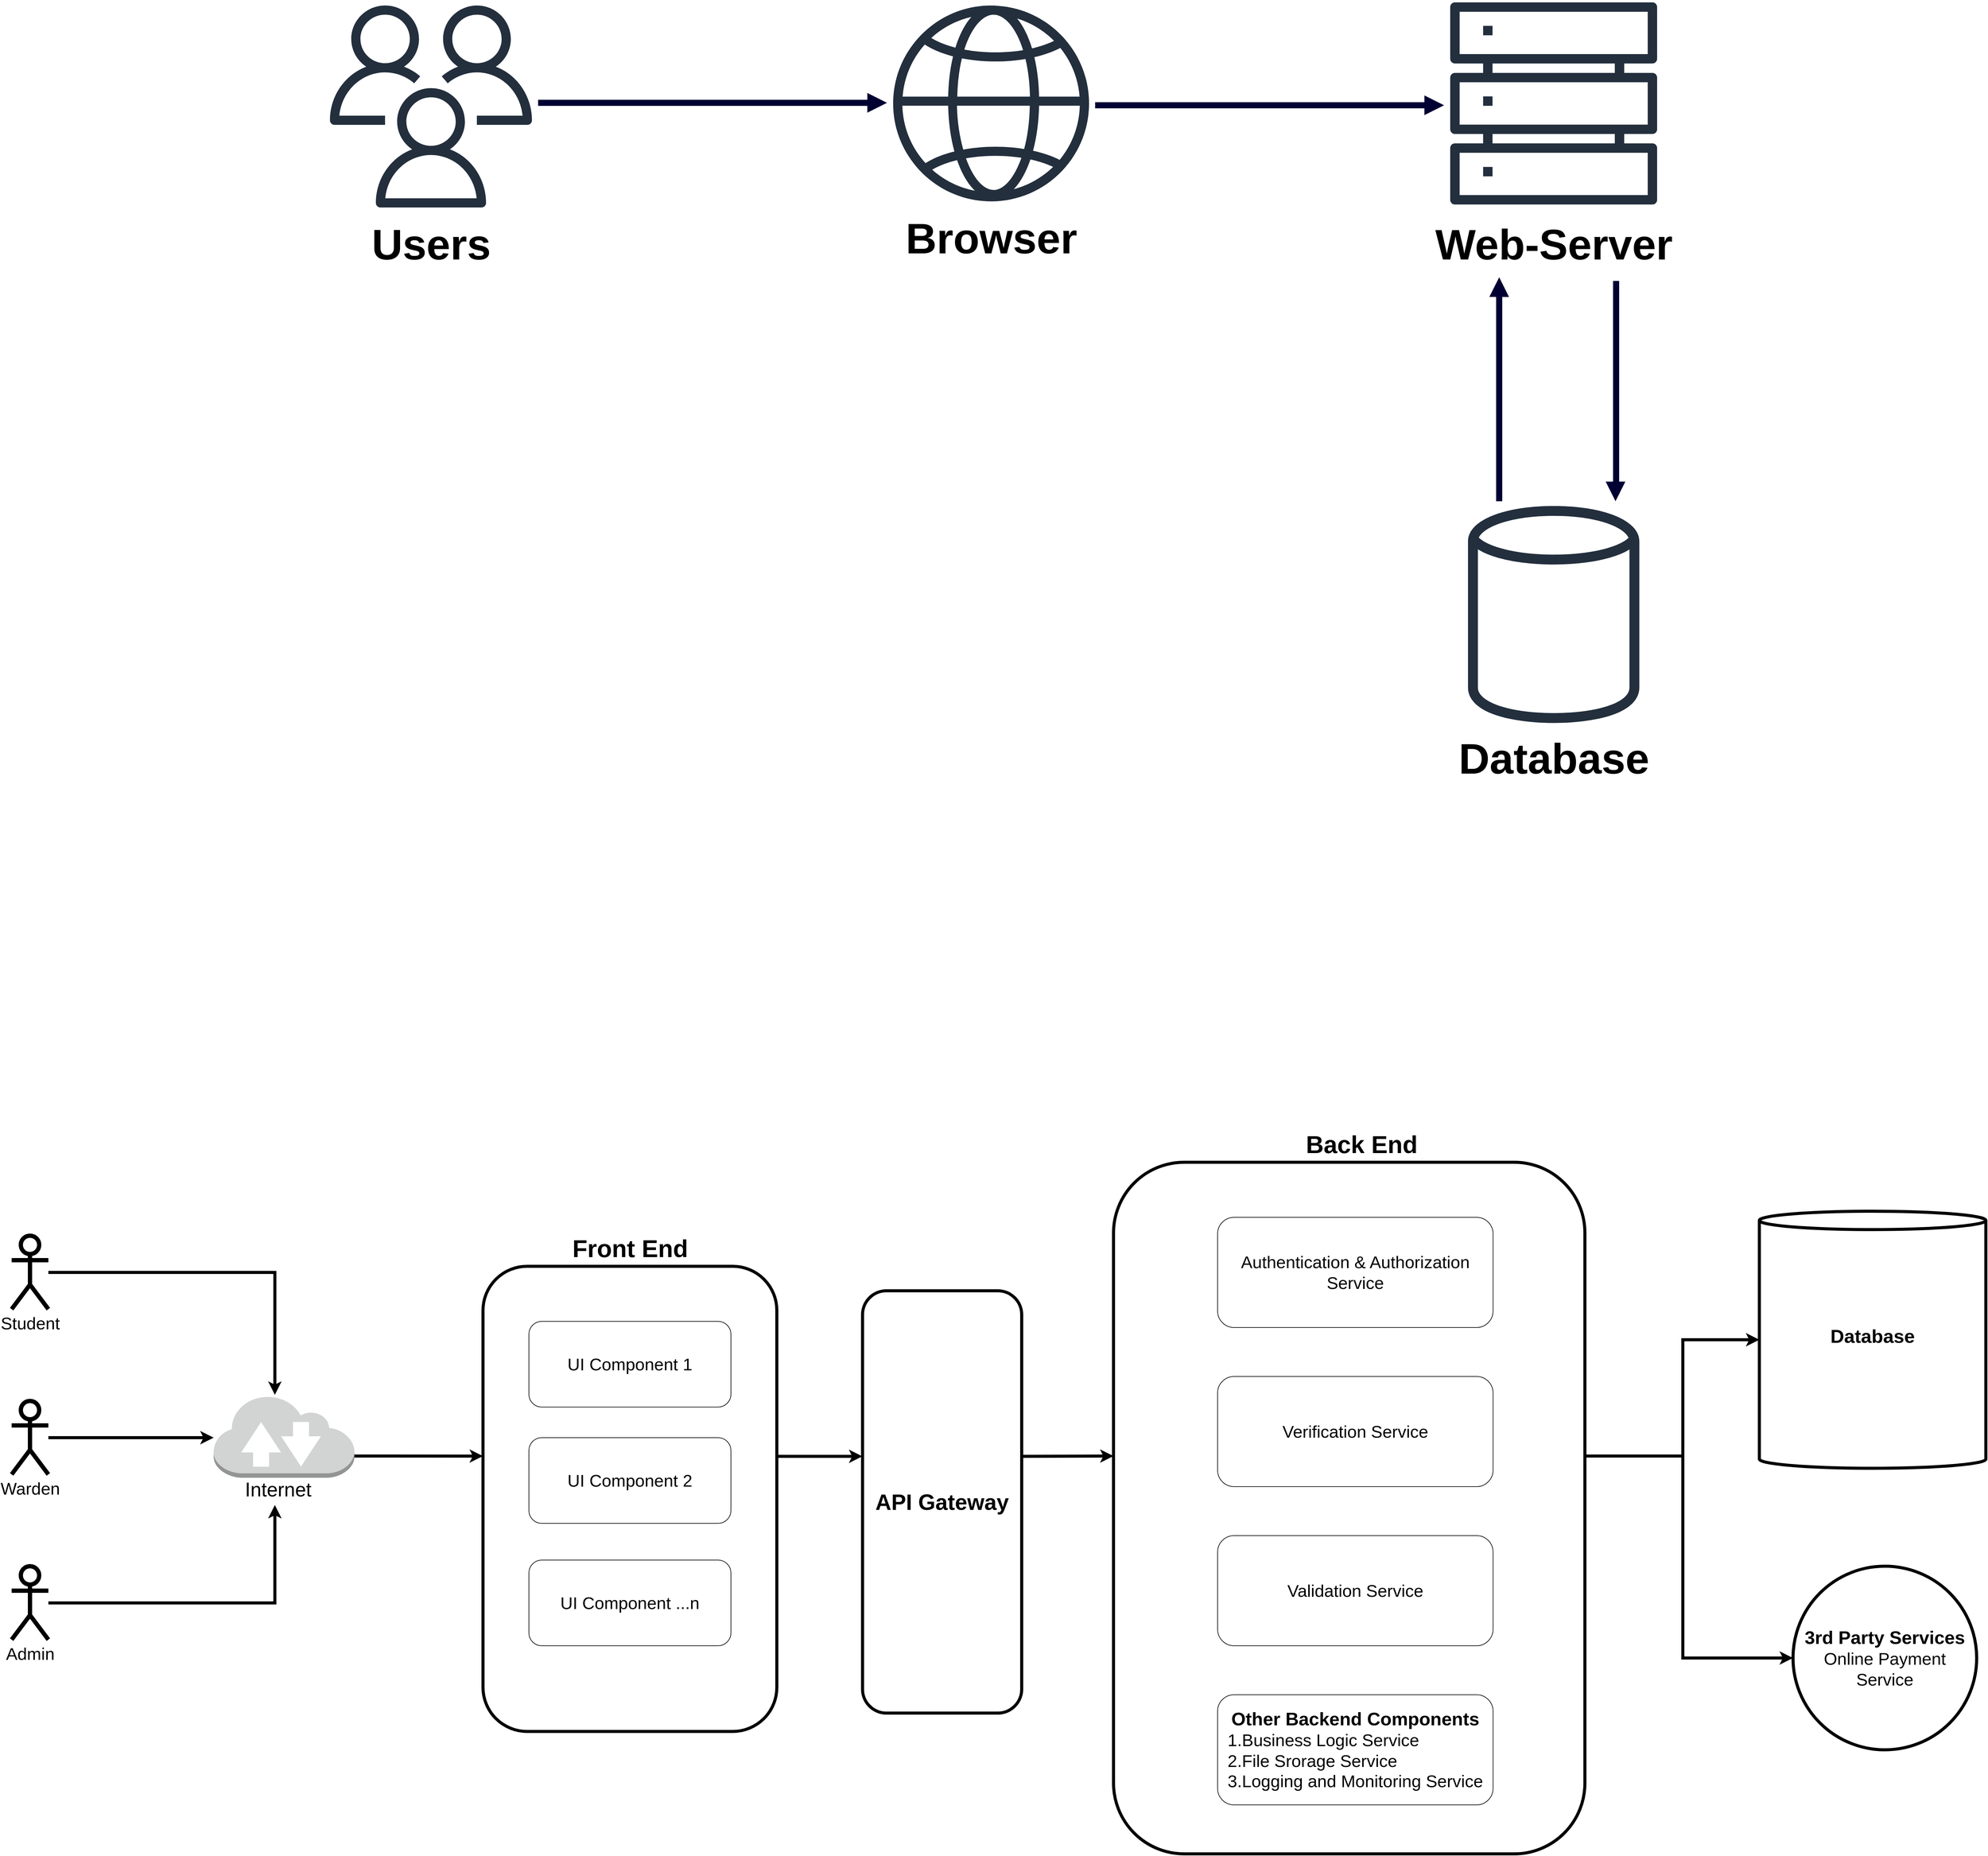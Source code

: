 <mxfile version="24.7.17">
  <diagram name="Page-1" id="gdyXt6v3vsUuZrMh-81j">
    <mxGraphModel dx="3450" dy="1848" grid="1" gridSize="10" guides="1" tooltips="1" connect="1" arrows="1" fold="1" page="1" pageScale="1" pageWidth="3937" pageHeight="7874" math="0" shadow="0">
      <root>
        <mxCell id="0" />
        <mxCell id="1" parent="0" />
        <mxCell id="IFWX6acOQtcKj59yUDU_-39" style="edgeStyle=orthogonalEdgeStyle;rounded=0;orthogonalLoop=1;jettySize=auto;html=1;entryX=0;entryY=0.5;entryDx=0;entryDy=0;strokeWidth=5;" parent="1" source="IFWX6acOQtcKj59yUDU_-12" target="IFWX6acOQtcKj59yUDU_-16" edge="1">
          <mxGeometry relative="1" as="geometry">
            <Array as="points">
              <mxPoint x="2970" y="2850" />
              <mxPoint x="2970" y="3180" />
            </Array>
          </mxGeometry>
        </mxCell>
        <mxCell id="IFWX6acOQtcKj59yUDU_-12" value="" style="rounded=1;whiteSpace=wrap;html=1;fillColor=default;strokeWidth=5;" parent="1" vertex="1">
          <mxGeometry x="2040" y="2370" width="770" height="1130" as="geometry" />
        </mxCell>
        <mxCell id="hxYweo_pgfPjeb7crnxX-8" value="&lt;font style=&quot;font-size: 28px;&quot;&gt;Student&lt;/font&gt;" style="shape=umlActor;verticalLabelPosition=bottom;verticalAlign=top;html=1;outlineConnect=0;strokeWidth=7;" parent="1" vertex="1">
          <mxGeometry x="240" y="2490" width="60" height="120" as="geometry" />
        </mxCell>
        <mxCell id="IFWX6acOQtcKj59yUDU_-29" style="edgeStyle=orthogonalEdgeStyle;rounded=0;orthogonalLoop=1;jettySize=auto;html=1;strokeWidth=5;" parent="1" source="hxYweo_pgfPjeb7crnxX-10" target="IFWX6acOQtcKj59yUDU_-17" edge="1">
          <mxGeometry relative="1" as="geometry">
            <Array as="points">
              <mxPoint x="500" y="2820" />
              <mxPoint x="500" y="2820" />
            </Array>
          </mxGeometry>
        </mxCell>
        <mxCell id="hxYweo_pgfPjeb7crnxX-10" value="&lt;font style=&quot;font-size: 28px;&quot;&gt;Warden&lt;/font&gt;" style="shape=umlActor;verticalLabelPosition=bottom;verticalAlign=top;html=1;outlineConnect=0;strokeWidth=7;" parent="1" vertex="1">
          <mxGeometry x="240" y="2760" width="60" height="120" as="geometry" />
        </mxCell>
        <mxCell id="hxYweo_pgfPjeb7crnxX-11" value="&lt;font style=&quot;font-size: 28px;&quot;&gt;Admin&lt;/font&gt;" style="shape=umlActor;verticalLabelPosition=bottom;verticalAlign=top;html=1;outlineConnect=0;strokeWidth=7;" parent="1" vertex="1">
          <mxGeometry x="240" y="3030" width="60" height="120" as="geometry" />
        </mxCell>
        <mxCell id="IFWX6acOQtcKj59yUDU_-4" value="&lt;font style=&quot;font-size: 36px;&quot;&gt;&lt;b&gt;API Gateway&lt;/b&gt;&lt;/font&gt;" style="rounded=1;whiteSpace=wrap;html=1;strokeWidth=5;" parent="1" vertex="1">
          <mxGeometry x="1630" y="2580" width="260" height="690" as="geometry" />
        </mxCell>
        <mxCell id="IFWX6acOQtcKj59yUDU_-7" value="&lt;font style=&quot;font-size: 28px;&quot;&gt;Authentication &amp;amp; Authorization Service&lt;/font&gt;" style="rounded=1;whiteSpace=wrap;html=1;" parent="1" vertex="1">
          <mxGeometry x="2210" y="2460" width="450" height="180" as="geometry" />
        </mxCell>
        <mxCell id="IFWX6acOQtcKj59yUDU_-10" value="&lt;font style=&quot;font-size: 28px;&quot;&gt;Verification Service&lt;/font&gt;" style="rounded=1;whiteSpace=wrap;html=1;" parent="1" vertex="1">
          <mxGeometry x="2210" y="2720" width="450" height="180" as="geometry" />
        </mxCell>
        <mxCell id="IFWX6acOQtcKj59yUDU_-11" value="&lt;font style=&quot;font-size: 28px;&quot;&gt;Validation Service&lt;/font&gt;" style="rounded=1;whiteSpace=wrap;html=1;" parent="1" vertex="1">
          <mxGeometry x="2210" y="2980" width="450" height="180" as="geometry" />
        </mxCell>
        <mxCell id="IFWX6acOQtcKj59yUDU_-13" value="&lt;font style=&quot;font-size: 31px;&quot;&gt;&lt;b style=&quot;&quot;&gt;Database&lt;/b&gt;&lt;/font&gt;&lt;div style=&quot;font-size: 31px;&quot;&gt;&lt;br&gt;&lt;/div&gt;" style="shape=cylinder3;whiteSpace=wrap;html=1;boundedLbl=1;backgroundOutline=1;size=15;strokeWidth=5;" parent="1" vertex="1">
          <mxGeometry x="3095" y="2450" width="370" height="420" as="geometry" />
        </mxCell>
        <mxCell id="IFWX6acOQtcKj59yUDU_-14" value="&lt;font style=&quot;font-size: 40px;&quot;&gt;&lt;b&gt;Back End&lt;/b&gt;&lt;/font&gt;" style="text;html=1;align=center;verticalAlign=middle;resizable=0;points=[];autosize=1;strokeColor=none;fillColor=none;" parent="1" vertex="1">
          <mxGeometry x="2340" y="2310" width="210" height="60" as="geometry" />
        </mxCell>
        <mxCell id="IFWX6acOQtcKj59yUDU_-16" value="&lt;font style=&quot;font-size: 30px;&quot;&gt;&lt;b&gt;3rd Party Services&lt;/b&gt;&lt;/font&gt;&lt;div&gt;&lt;font style=&quot;font-size: 28px;&quot;&gt;Online Payment Service&lt;/font&gt;&lt;/div&gt;" style="ellipse;whiteSpace=wrap;html=1;aspect=fixed;strokeWidth=5;" parent="1" vertex="1">
          <mxGeometry x="3150" y="3030" width="300" height="300" as="geometry" />
        </mxCell>
        <mxCell id="IFWX6acOQtcKj59yUDU_-21" value="" style="group" parent="1" vertex="1" connectable="0">
          <mxGeometry x="570" y="2750" width="230" height="180" as="geometry" />
        </mxCell>
        <mxCell id="IFWX6acOQtcKj59yUDU_-17" value="" style="outlineConnect=0;dashed=0;verticalLabelPosition=bottom;verticalAlign=top;align=center;html=1;shape=mxgraph.aws3.internet_2;fillColor=#D2D3D3;gradientColor=none;" parent="IFWX6acOQtcKj59yUDU_-21" vertex="1">
          <mxGeometry width="230" height="135.5" as="geometry" />
        </mxCell>
        <mxCell id="IFWX6acOQtcKj59yUDU_-18" value="&lt;span style=&quot;font-size: 32px;&quot;&gt;Internet&lt;/span&gt;" style="text;html=1;align=center;verticalAlign=middle;resizable=0;points=[];autosize=1;strokeColor=none;fillColor=none;" parent="IFWX6acOQtcKj59yUDU_-21" vertex="1">
          <mxGeometry x="40" y="130" width="130" height="50" as="geometry" />
        </mxCell>
        <mxCell id="IFWX6acOQtcKj59yUDU_-25" value="&lt;b style=&quot;&quot;&gt;&lt;font style=&quot;font-size: 30px;&quot;&gt;Other Backend Components&lt;/font&gt;&lt;/b&gt;&lt;div style=&quot;text-align: left;&quot;&gt;&lt;span style=&quot;font-size: 28px;&quot;&gt;1.Business Logic Service&lt;/span&gt;&lt;/div&gt;&lt;div style=&quot;text-align: left;&quot;&gt;&lt;span style=&quot;font-size: 28px;&quot;&gt;2.File Srorage Service&lt;/span&gt;&lt;/div&gt;&lt;div style=&quot;text-align: left;&quot;&gt;&lt;span style=&quot;font-size: 28px;&quot;&gt;3.Logging and Monitoring Service&lt;/span&gt;&lt;/div&gt;" style="rounded=1;whiteSpace=wrap;html=1;" parent="1" vertex="1">
          <mxGeometry x="2210" y="3240" width="450" height="180" as="geometry" />
        </mxCell>
        <mxCell id="IFWX6acOQtcKj59yUDU_-30" style="edgeStyle=orthogonalEdgeStyle;rounded=0;orthogonalLoop=1;jettySize=auto;html=1;exitX=1;exitY=0.333;exitDx=0;exitDy=0;exitPerimeter=0;strokeWidth=5;" parent="1" edge="1">
          <mxGeometry relative="1" as="geometry">
            <mxPoint x="300" y="2550" as="sourcePoint" />
            <mxPoint x="670" y="2750" as="targetPoint" />
            <Array as="points">
              <mxPoint x="670" y="2550" />
            </Array>
          </mxGeometry>
        </mxCell>
        <mxCell id="IFWX6acOQtcKj59yUDU_-31" style="edgeStyle=orthogonalEdgeStyle;rounded=0;orthogonalLoop=1;jettySize=auto;html=1;strokeWidth=5;" parent="1" source="hxYweo_pgfPjeb7crnxX-11" target="IFWX6acOQtcKj59yUDU_-18" edge="1">
          <mxGeometry relative="1" as="geometry">
            <Array as="points">
              <mxPoint x="670" y="3090" />
            </Array>
          </mxGeometry>
        </mxCell>
        <mxCell id="IFWX6acOQtcKj59yUDU_-33" style="edgeStyle=orthogonalEdgeStyle;rounded=0;orthogonalLoop=1;jettySize=auto;html=1;entryX=0;entryY=0.408;entryDx=0;entryDy=0;entryPerimeter=0;strokeWidth=5;" parent="1" source="IFWX6acOQtcKj59yUDU_-17" target="hxYweo_pgfPjeb7crnxX-12" edge="1">
          <mxGeometry relative="1" as="geometry">
            <Array as="points">
              <mxPoint x="840" y="2850" />
              <mxPoint x="840" y="2850" />
            </Array>
          </mxGeometry>
        </mxCell>
        <mxCell id="IFWX6acOQtcKj59yUDU_-34" value="" style="group" parent="1" vertex="1" connectable="0">
          <mxGeometry x="1010" y="2500" width="480" height="800" as="geometry" />
        </mxCell>
        <mxCell id="hxYweo_pgfPjeb7crnxX-12" value="" style="rounded=1;whiteSpace=wrap;html=1;fillColor=default;strokeWidth=5;" parent="IFWX6acOQtcKj59yUDU_-34" vertex="1">
          <mxGeometry y="40" width="480" height="760" as="geometry" />
        </mxCell>
        <mxCell id="IFWX6acOQtcKj59yUDU_-15" value="&lt;font style=&quot;font-size: 40px;&quot;&gt;&lt;b&gt;Front End&lt;/b&gt;&lt;/font&gt;" style="text;html=1;align=center;verticalAlign=middle;resizable=0;points=[];autosize=1;strokeColor=none;fillColor=none;" parent="IFWX6acOQtcKj59yUDU_-34" vertex="1">
          <mxGeometry x="135" y="-20" width="210" height="60" as="geometry" />
        </mxCell>
        <mxCell id="IFWX6acOQtcKj59yUDU_-22" value="&lt;span style=&quot;font-size: 28px;&quot;&gt;UI Component 1&lt;/span&gt;" style="rounded=1;whiteSpace=wrap;html=1;" parent="IFWX6acOQtcKj59yUDU_-34" vertex="1">
          <mxGeometry x="75" y="130" width="330" height="140" as="geometry" />
        </mxCell>
        <mxCell id="IFWX6acOQtcKj59yUDU_-23" value="&lt;span style=&quot;font-size: 28px;&quot;&gt;UI Component 2&lt;/span&gt;" style="rounded=1;whiteSpace=wrap;html=1;" parent="IFWX6acOQtcKj59yUDU_-34" vertex="1">
          <mxGeometry x="75" y="320" width="330" height="140" as="geometry" />
        </mxCell>
        <mxCell id="IFWX6acOQtcKj59yUDU_-24" value="&lt;span style=&quot;font-size: 28px;&quot;&gt;UI Component ...n&lt;/span&gt;" style="rounded=1;whiteSpace=wrap;html=1;" parent="IFWX6acOQtcKj59yUDU_-34" vertex="1">
          <mxGeometry x="75" y="520" width="330" height="140" as="geometry" />
        </mxCell>
        <mxCell id="IFWX6acOQtcKj59yUDU_-36" style="edgeStyle=orthogonalEdgeStyle;rounded=0;orthogonalLoop=1;jettySize=auto;html=1;entryX=-0.001;entryY=0.392;entryDx=0;entryDy=0;entryPerimeter=0;strokeWidth=5;" parent="1" source="hxYweo_pgfPjeb7crnxX-12" target="IFWX6acOQtcKj59yUDU_-4" edge="1">
          <mxGeometry relative="1" as="geometry">
            <mxPoint x="1630" y="2870" as="targetPoint" />
            <Array as="points">
              <mxPoint x="1560" y="2850" />
            </Array>
          </mxGeometry>
        </mxCell>
        <mxCell id="IFWX6acOQtcKj59yUDU_-37" style="edgeStyle=orthogonalEdgeStyle;rounded=0;orthogonalLoop=1;jettySize=auto;html=1;entryX=0.003;entryY=0.447;entryDx=0;entryDy=0;entryPerimeter=0;strokeWidth=5;exitX=0.999;exitY=0.392;exitDx=0;exitDy=0;exitPerimeter=0;" parent="1" source="IFWX6acOQtcKj59yUDU_-4" edge="1">
          <mxGeometry relative="1" as="geometry">
            <mxPoint x="1910" y="2850" as="sourcePoint" />
            <mxPoint x="2040.0" y="2850" as="targetPoint" />
          </mxGeometry>
        </mxCell>
        <mxCell id="IFWX6acOQtcKj59yUDU_-38" style="edgeStyle=orthogonalEdgeStyle;rounded=0;orthogonalLoop=1;jettySize=auto;html=1;entryX=0;entryY=0.5;entryDx=0;entryDy=0;entryPerimeter=0;strokeWidth=5;" parent="1" source="IFWX6acOQtcKj59yUDU_-12" target="IFWX6acOQtcKj59yUDU_-13" edge="1">
          <mxGeometry relative="1" as="geometry">
            <Array as="points">
              <mxPoint x="2970" y="2850" />
              <mxPoint x="2970" y="2660" />
            </Array>
          </mxGeometry>
        </mxCell>
        <mxCell id="yUfSExDYU_etc1Tm684T-2" value="" style="sketch=0;outlineConnect=0;fontColor=#232F3E;gradientColor=none;fillColor=#232F3D;strokeColor=none;dashed=0;verticalLabelPosition=bottom;verticalAlign=top;align=center;html=1;fontSize=12;fontStyle=0;aspect=fixed;pointerEvents=1;shape=mxgraph.aws4.globe;" vertex="1" parent="1">
          <mxGeometry x="1680" y="480" width="320" height="320" as="geometry" />
        </mxCell>
        <mxCell id="yUfSExDYU_etc1Tm684T-3" value="" style="sketch=0;outlineConnect=0;fontColor=#232F3E;gradientColor=none;fillColor=#232F3D;strokeColor=none;dashed=0;verticalLabelPosition=bottom;verticalAlign=top;align=center;html=1;fontSize=12;fontStyle=0;aspect=fixed;pointerEvents=1;shape=mxgraph.aws4.users;" vertex="1" parent="1">
          <mxGeometry x="760" y="480" width="330" height="330" as="geometry" />
        </mxCell>
        <mxCell id="yUfSExDYU_etc1Tm684T-4" value="" style="sketch=0;outlineConnect=0;fontColor=#232F3E;gradientColor=none;fillColor=#232F3D;strokeColor=none;dashed=0;verticalLabelPosition=bottom;verticalAlign=top;align=center;html=1;fontSize=12;fontStyle=0;aspect=fixed;pointerEvents=1;shape=mxgraph.aws4.servers;" vertex="1" parent="1">
          <mxGeometry x="2590" y="471" width="338" height="338" as="geometry" />
        </mxCell>
        <mxCell id="yUfSExDYU_etc1Tm684T-5" value="" style="sketch=0;outlineConnect=0;fontColor=#232F3E;gradientColor=none;fillColor=#232F3D;strokeColor=none;dashed=0;verticalLabelPosition=bottom;verticalAlign=top;align=center;html=1;fontSize=12;fontStyle=0;aspect=fixed;pointerEvents=1;shape=mxgraph.aws4.generic_database;" vertex="1" parent="1">
          <mxGeometry x="2619.07" y="1290" width="279.86" height="370" as="geometry" />
        </mxCell>
        <mxCell id="yUfSExDYU_etc1Tm684T-6" value="&lt;font style=&quot;font-size: 70px;&quot;&gt;&lt;b&gt;Users&lt;/b&gt;&lt;/font&gt;" style="text;html=1;align=center;verticalAlign=middle;resizable=0;points=[];autosize=1;strokeColor=none;fillColor=none;" vertex="1" parent="1">
          <mxGeometry x="815" y="820" width="220" height="100" as="geometry" />
        </mxCell>
        <mxCell id="yUfSExDYU_etc1Tm684T-7" value="&lt;span style=&quot;font-size: 70px;&quot;&gt;&lt;b&gt;Browser&lt;/b&gt;&lt;/span&gt;" style="text;html=1;align=center;verticalAlign=middle;resizable=0;points=[];autosize=1;strokeColor=none;fillColor=none;" vertex="1" parent="1">
          <mxGeometry x="1690" y="810" width="300" height="100" as="geometry" />
        </mxCell>
        <mxCell id="yUfSExDYU_etc1Tm684T-8" value="&lt;span style=&quot;font-size: 70px;&quot;&gt;&lt;b&gt;Web-Server&lt;/b&gt;&lt;/span&gt;" style="text;html=1;align=center;verticalAlign=middle;resizable=0;points=[];autosize=1;strokeColor=none;fillColor=none;" vertex="1" parent="1">
          <mxGeometry x="2554" y="820" width="410" height="100" as="geometry" />
        </mxCell>
        <mxCell id="yUfSExDYU_etc1Tm684T-9" value="&lt;span style=&quot;font-size: 70px;&quot;&gt;&lt;b&gt;Database&lt;/b&gt;&lt;/span&gt;" style="text;html=1;align=center;verticalAlign=middle;resizable=0;points=[];autosize=1;strokeColor=none;fillColor=none;" vertex="1" parent="1">
          <mxGeometry x="2594" y="1660" width="330" height="100" as="geometry" />
        </mxCell>
        <mxCell id="yUfSExDYU_etc1Tm684T-10" value="" style="edgeStyle=orthogonalEdgeStyle;html=1;endArrow=block;elbow=vertical;startArrow=none;endFill=1;strokeColor=#000033;rounded=0;strokeWidth=10;" edge="1" parent="1">
          <mxGeometry width="100" relative="1" as="geometry">
            <mxPoint x="1100" y="639" as="sourcePoint" />
            <mxPoint x="1670" y="639" as="targetPoint" />
          </mxGeometry>
        </mxCell>
        <mxCell id="yUfSExDYU_etc1Tm684T-11" value="" style="edgeStyle=orthogonalEdgeStyle;html=1;endArrow=block;elbow=vertical;startArrow=none;endFill=1;strokeColor=#000033;rounded=0;strokeWidth=10;" edge="1" parent="1">
          <mxGeometry width="100" relative="1" as="geometry">
            <mxPoint x="2010" y="643" as="sourcePoint" />
            <mxPoint x="2580" y="643" as="targetPoint" />
          </mxGeometry>
        </mxCell>
        <mxCell id="yUfSExDYU_etc1Tm684T-13" value="" style="edgeStyle=orthogonalEdgeStyle;html=1;endArrow=block;elbow=vertical;startArrow=none;endFill=1;strokeColor=#000033;rounded=0;strokeWidth=10;" edge="1" parent="1">
          <mxGeometry width="100" relative="1" as="geometry">
            <mxPoint x="2670" y="1290" as="sourcePoint" />
            <mxPoint x="2670.02" y="924" as="targetPoint" />
            <Array as="points">
              <mxPoint x="2669.99" y="944" />
            </Array>
          </mxGeometry>
        </mxCell>
        <mxCell id="yUfSExDYU_etc1Tm684T-14" value="" style="edgeStyle=orthogonalEdgeStyle;html=1;endArrow=block;elbow=vertical;startArrow=none;endFill=1;strokeColor=#000033;rounded=0;strokeWidth=10;" edge="1" parent="1">
          <mxGeometry width="100" relative="1" as="geometry">
            <mxPoint x="2861" y="930" as="sourcePoint" />
            <mxPoint x="2860" y="1290" as="targetPoint" />
            <Array as="points">
              <mxPoint x="2861" y="1274" />
            </Array>
          </mxGeometry>
        </mxCell>
      </root>
    </mxGraphModel>
  </diagram>
</mxfile>
